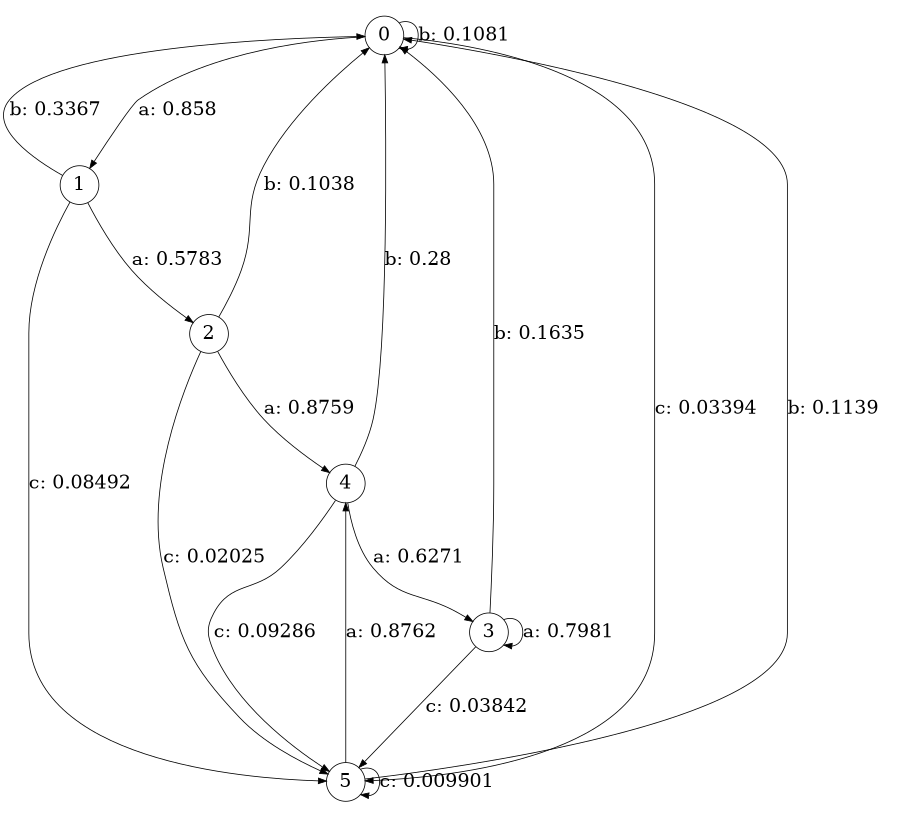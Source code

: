 digraph "d4-400nw-t0-cen-SML" {
size = "6,8.5";
ratio = "fill";
node [shape = circle];
node [fontsize = 24];
edge [fontsize = 24];
0 -> 1 [label = "a: 0.858    "];
0 -> 0 [label = "b: 0.1081   "];
0 -> 5 [label = "c: 0.03394  "];
1 -> 2 [label = "a: 0.5783   "];
1 -> 0 [label = "b: 0.3367   "];
1 -> 5 [label = "c: 0.08492  "];
2 -> 4 [label = "a: 0.8759   "];
2 -> 0 [label = "b: 0.1038   "];
2 -> 5 [label = "c: 0.02025  "];
3 -> 3 [label = "a: 0.7981   "];
3 -> 0 [label = "b: 0.1635   "];
3 -> 5 [label = "c: 0.03842  "];
4 -> 3 [label = "a: 0.6271   "];
4 -> 0 [label = "b: 0.28     "];
4 -> 5 [label = "c: 0.09286  "];
5 -> 4 [label = "a: 0.8762   "];
5 -> 0 [label = "b: 0.1139   "];
5 -> 5 [label = "c: 0.009901  "];
}